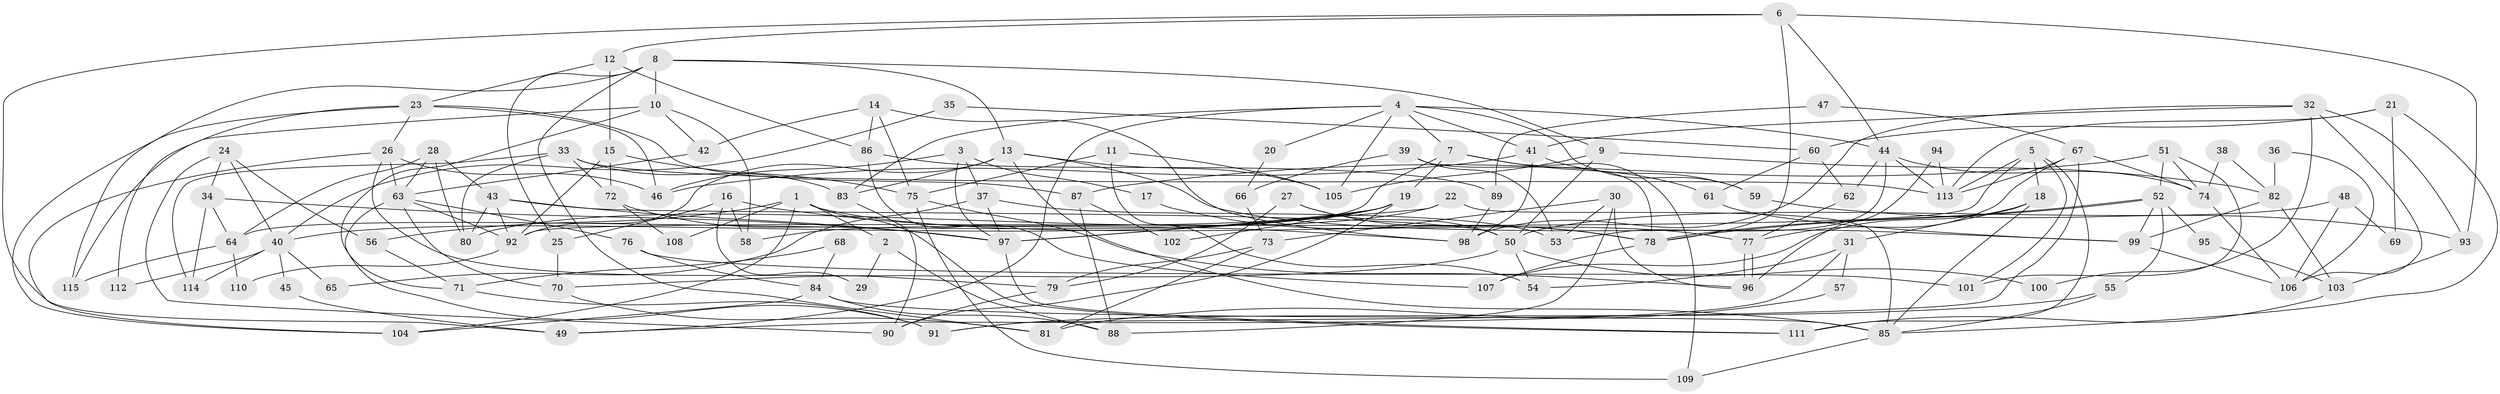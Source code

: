 // coarse degree distribution, {6: 0.1232876712328767, 3: 0.1506849315068493, 9: 0.0410958904109589, 7: 0.136986301369863, 8: 0.0821917808219178, 5: 0.1095890410958904, 4: 0.2328767123287671, 2: 0.1232876712328767}
// Generated by graph-tools (version 1.1) at 2025/52/02/27/25 19:52:09]
// undirected, 115 vertices, 230 edges
graph export_dot {
graph [start="1"]
  node [color=gray90,style=filled];
  1;
  2;
  3;
  4;
  5;
  6;
  7;
  8;
  9;
  10;
  11;
  12;
  13;
  14;
  15;
  16;
  17;
  18;
  19;
  20;
  21;
  22;
  23;
  24;
  25;
  26;
  27;
  28;
  29;
  30;
  31;
  32;
  33;
  34;
  35;
  36;
  37;
  38;
  39;
  40;
  41;
  42;
  43;
  44;
  45;
  46;
  47;
  48;
  49;
  50;
  51;
  52;
  53;
  54;
  55;
  56;
  57;
  58;
  59;
  60;
  61;
  62;
  63;
  64;
  65;
  66;
  67;
  68;
  69;
  70;
  71;
  72;
  73;
  74;
  75;
  76;
  77;
  78;
  79;
  80;
  81;
  82;
  83;
  84;
  85;
  86;
  87;
  88;
  89;
  90;
  91;
  92;
  93;
  94;
  95;
  96;
  97;
  98;
  99;
  100;
  101;
  102;
  103;
  104;
  105;
  106;
  107;
  108;
  109;
  110;
  111;
  112;
  113;
  114;
  115;
  1 -- 104;
  1 -- 111;
  1 -- 2;
  1 -- 56;
  1 -- 77;
  1 -- 108;
  2 -- 88;
  2 -- 29;
  3 -- 46;
  3 -- 97;
  3 -- 17;
  3 -- 37;
  4 -- 44;
  4 -- 59;
  4 -- 7;
  4 -- 20;
  4 -- 41;
  4 -- 49;
  4 -- 83;
  4 -- 105;
  5 -- 113;
  5 -- 18;
  5 -- 92;
  5 -- 101;
  5 -- 111;
  6 -- 44;
  6 -- 49;
  6 -- 12;
  6 -- 78;
  6 -- 93;
  7 -- 19;
  7 -- 61;
  7 -- 64;
  7 -- 109;
  8 -- 9;
  8 -- 13;
  8 -- 10;
  8 -- 25;
  8 -- 81;
  8 -- 115;
  9 -- 50;
  9 -- 105;
  9 -- 82;
  10 -- 71;
  10 -- 42;
  10 -- 58;
  10 -- 115;
  11 -- 105;
  11 -- 75;
  11 -- 54;
  12 -- 15;
  12 -- 23;
  12 -- 86;
  13 -- 83;
  13 -- 85;
  13 -- 92;
  13 -- 99;
  13 -- 105;
  14 -- 98;
  14 -- 42;
  14 -- 75;
  14 -- 86;
  15 -- 92;
  15 -- 72;
  15 -- 75;
  16 -- 25;
  16 -- 98;
  16 -- 29;
  16 -- 58;
  17 -- 78;
  18 -- 107;
  18 -- 85;
  18 -- 31;
  19 -- 97;
  19 -- 58;
  19 -- 40;
  19 -- 90;
  19 -- 102;
  20 -- 66;
  21 -- 113;
  21 -- 60;
  21 -- 69;
  21 -- 85;
  22 -- 80;
  22 -- 85;
  22 -- 97;
  23 -- 46;
  23 -- 26;
  23 -- 87;
  23 -- 104;
  23 -- 112;
  24 -- 34;
  24 -- 90;
  24 -- 40;
  24 -- 56;
  25 -- 70;
  26 -- 63;
  26 -- 46;
  26 -- 79;
  26 -- 104;
  27 -- 79;
  27 -- 78;
  27 -- 50;
  28 -- 43;
  28 -- 64;
  28 -- 63;
  28 -- 80;
  30 -- 96;
  30 -- 73;
  30 -- 53;
  30 -- 88;
  31 -- 54;
  31 -- 49;
  31 -- 57;
  32 -- 106;
  32 -- 93;
  32 -- 41;
  32 -- 98;
  32 -- 100;
  33 -- 114;
  33 -- 80;
  33 -- 72;
  33 -- 83;
  33 -- 113;
  34 -- 64;
  34 -- 97;
  34 -- 114;
  35 -- 60;
  35 -- 40;
  36 -- 82;
  36 -- 106;
  37 -- 53;
  37 -- 65;
  37 -- 97;
  38 -- 74;
  38 -- 82;
  39 -- 78;
  39 -- 53;
  39 -- 66;
  40 -- 45;
  40 -- 65;
  40 -- 112;
  40 -- 114;
  41 -- 46;
  41 -- 59;
  41 -- 98;
  42 -- 63;
  43 -- 97;
  43 -- 92;
  43 -- 50;
  43 -- 80;
  44 -- 74;
  44 -- 113;
  44 -- 53;
  44 -- 62;
  45 -- 49;
  47 -- 89;
  47 -- 67;
  48 -- 50;
  48 -- 106;
  48 -- 69;
  50 -- 54;
  50 -- 70;
  50 -- 100;
  51 -- 87;
  51 -- 101;
  51 -- 52;
  51 -- 74;
  52 -- 78;
  52 -- 78;
  52 -- 55;
  52 -- 95;
  52 -- 99;
  55 -- 85;
  55 -- 91;
  56 -- 71;
  57 -- 81;
  59 -- 93;
  60 -- 61;
  60 -- 62;
  61 -- 99;
  62 -- 77;
  63 -- 92;
  63 -- 70;
  63 -- 76;
  63 -- 91;
  64 -- 115;
  64 -- 110;
  66 -- 73;
  67 -- 91;
  67 -- 77;
  67 -- 74;
  67 -- 113;
  68 -- 84;
  68 -- 71;
  70 -- 81;
  71 -- 91;
  72 -- 97;
  72 -- 108;
  73 -- 81;
  73 -- 79;
  74 -- 106;
  75 -- 96;
  75 -- 109;
  76 -- 84;
  76 -- 101;
  77 -- 96;
  77 -- 96;
  78 -- 107;
  79 -- 90;
  82 -- 99;
  82 -- 103;
  83 -- 90;
  84 -- 104;
  84 -- 85;
  84 -- 88;
  85 -- 109;
  86 -- 89;
  86 -- 107;
  87 -- 88;
  87 -- 102;
  89 -- 98;
  92 -- 110;
  93 -- 103;
  94 -- 96;
  94 -- 113;
  95 -- 103;
  97 -- 111;
  99 -- 106;
  103 -- 111;
}

